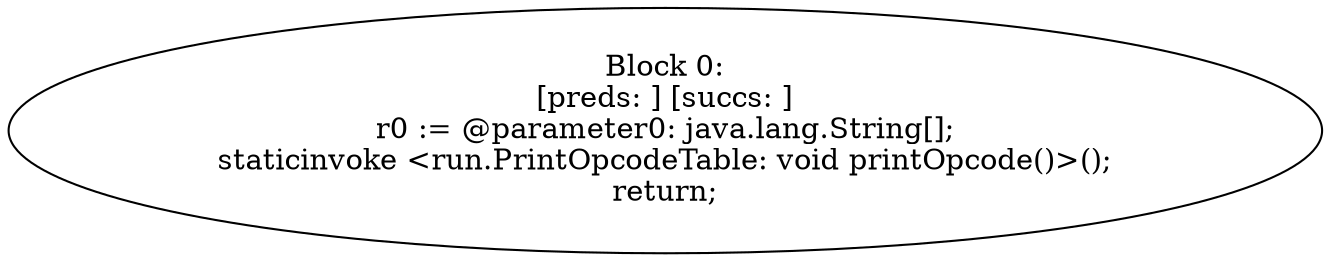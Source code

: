 digraph "unitGraph" {
    "Block 0:
[preds: ] [succs: ]
r0 := @parameter0: java.lang.String[];
staticinvoke <run.PrintOpcodeTable: void printOpcode()>();
return;
"
}
